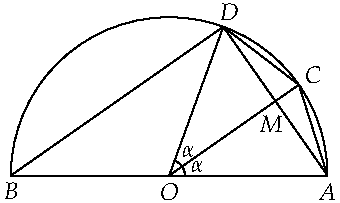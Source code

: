 settings.tex="pdflatex";

texpreamble("\usepackage{amsmath}
\usepackage{amsthm,amssymb}
\usepackage{mathpazo}
\usepackage[svgnames]{xcolor}
");
import graph;

size(170);

real al=35;

pair O=(0,0);
pair A=(1,0);
pair B=-A;
pair C=dir(al);
pair D=dir(2*al);
pair M=intersectionpoint(O--C,A--D);

draw(A--B--D--A--C--O--D--C);
draw(arc(O,A,B));

draw("$\alpha$",arc(O,0.1A,0.1C));
draw("$\alpha$",arc(O,0.1C,0.1D));

label("$A$",A,S);
label("$B$",B,S);
label("$C$",C,C);
label("$D$",D,D);
label("$O$",O,S);
label("$M$",M,2dir(-100));